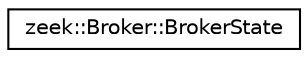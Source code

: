 digraph "Graphical Class Hierarchy"
{
 // LATEX_PDF_SIZE
  edge [fontname="Helvetica",fontsize="10",labelfontname="Helvetica",labelfontsize="10"];
  node [fontname="Helvetica",fontsize="10",shape=record];
  rankdir="LR";
  Node0 [label="zeek::Broker::BrokerState",height=0.2,width=0.4,color="black", fillcolor="white", style="filled",URL="$d4/db2/classzeek_1_1Broker_1_1BrokerState.html",tooltip=" "];
}
